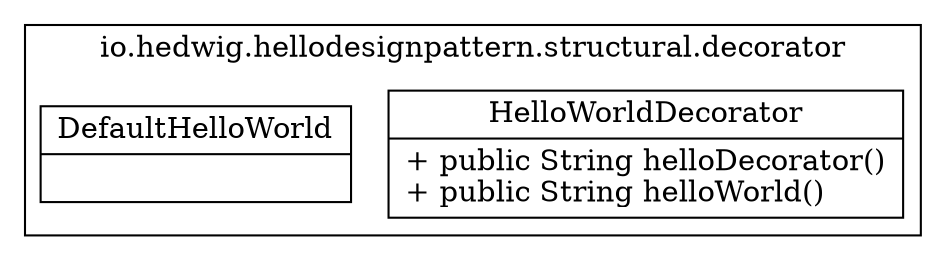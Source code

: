 digraph domain {
  edge [ fontsize = 11 ];
  node [ shape=record ];
  subgraph cluster_0 {
    label = "io.hedwig.hellodesignpattern.structural.decorator";
    HelloWorldDecorator [ label = "{HelloWorldDecorator | + public String helloDecorator()\l+ public String helloWorld()\l}" ] 
    DefaultHelloWorld [ label = "{DefaultHelloWorld | }" ] 
  }
}